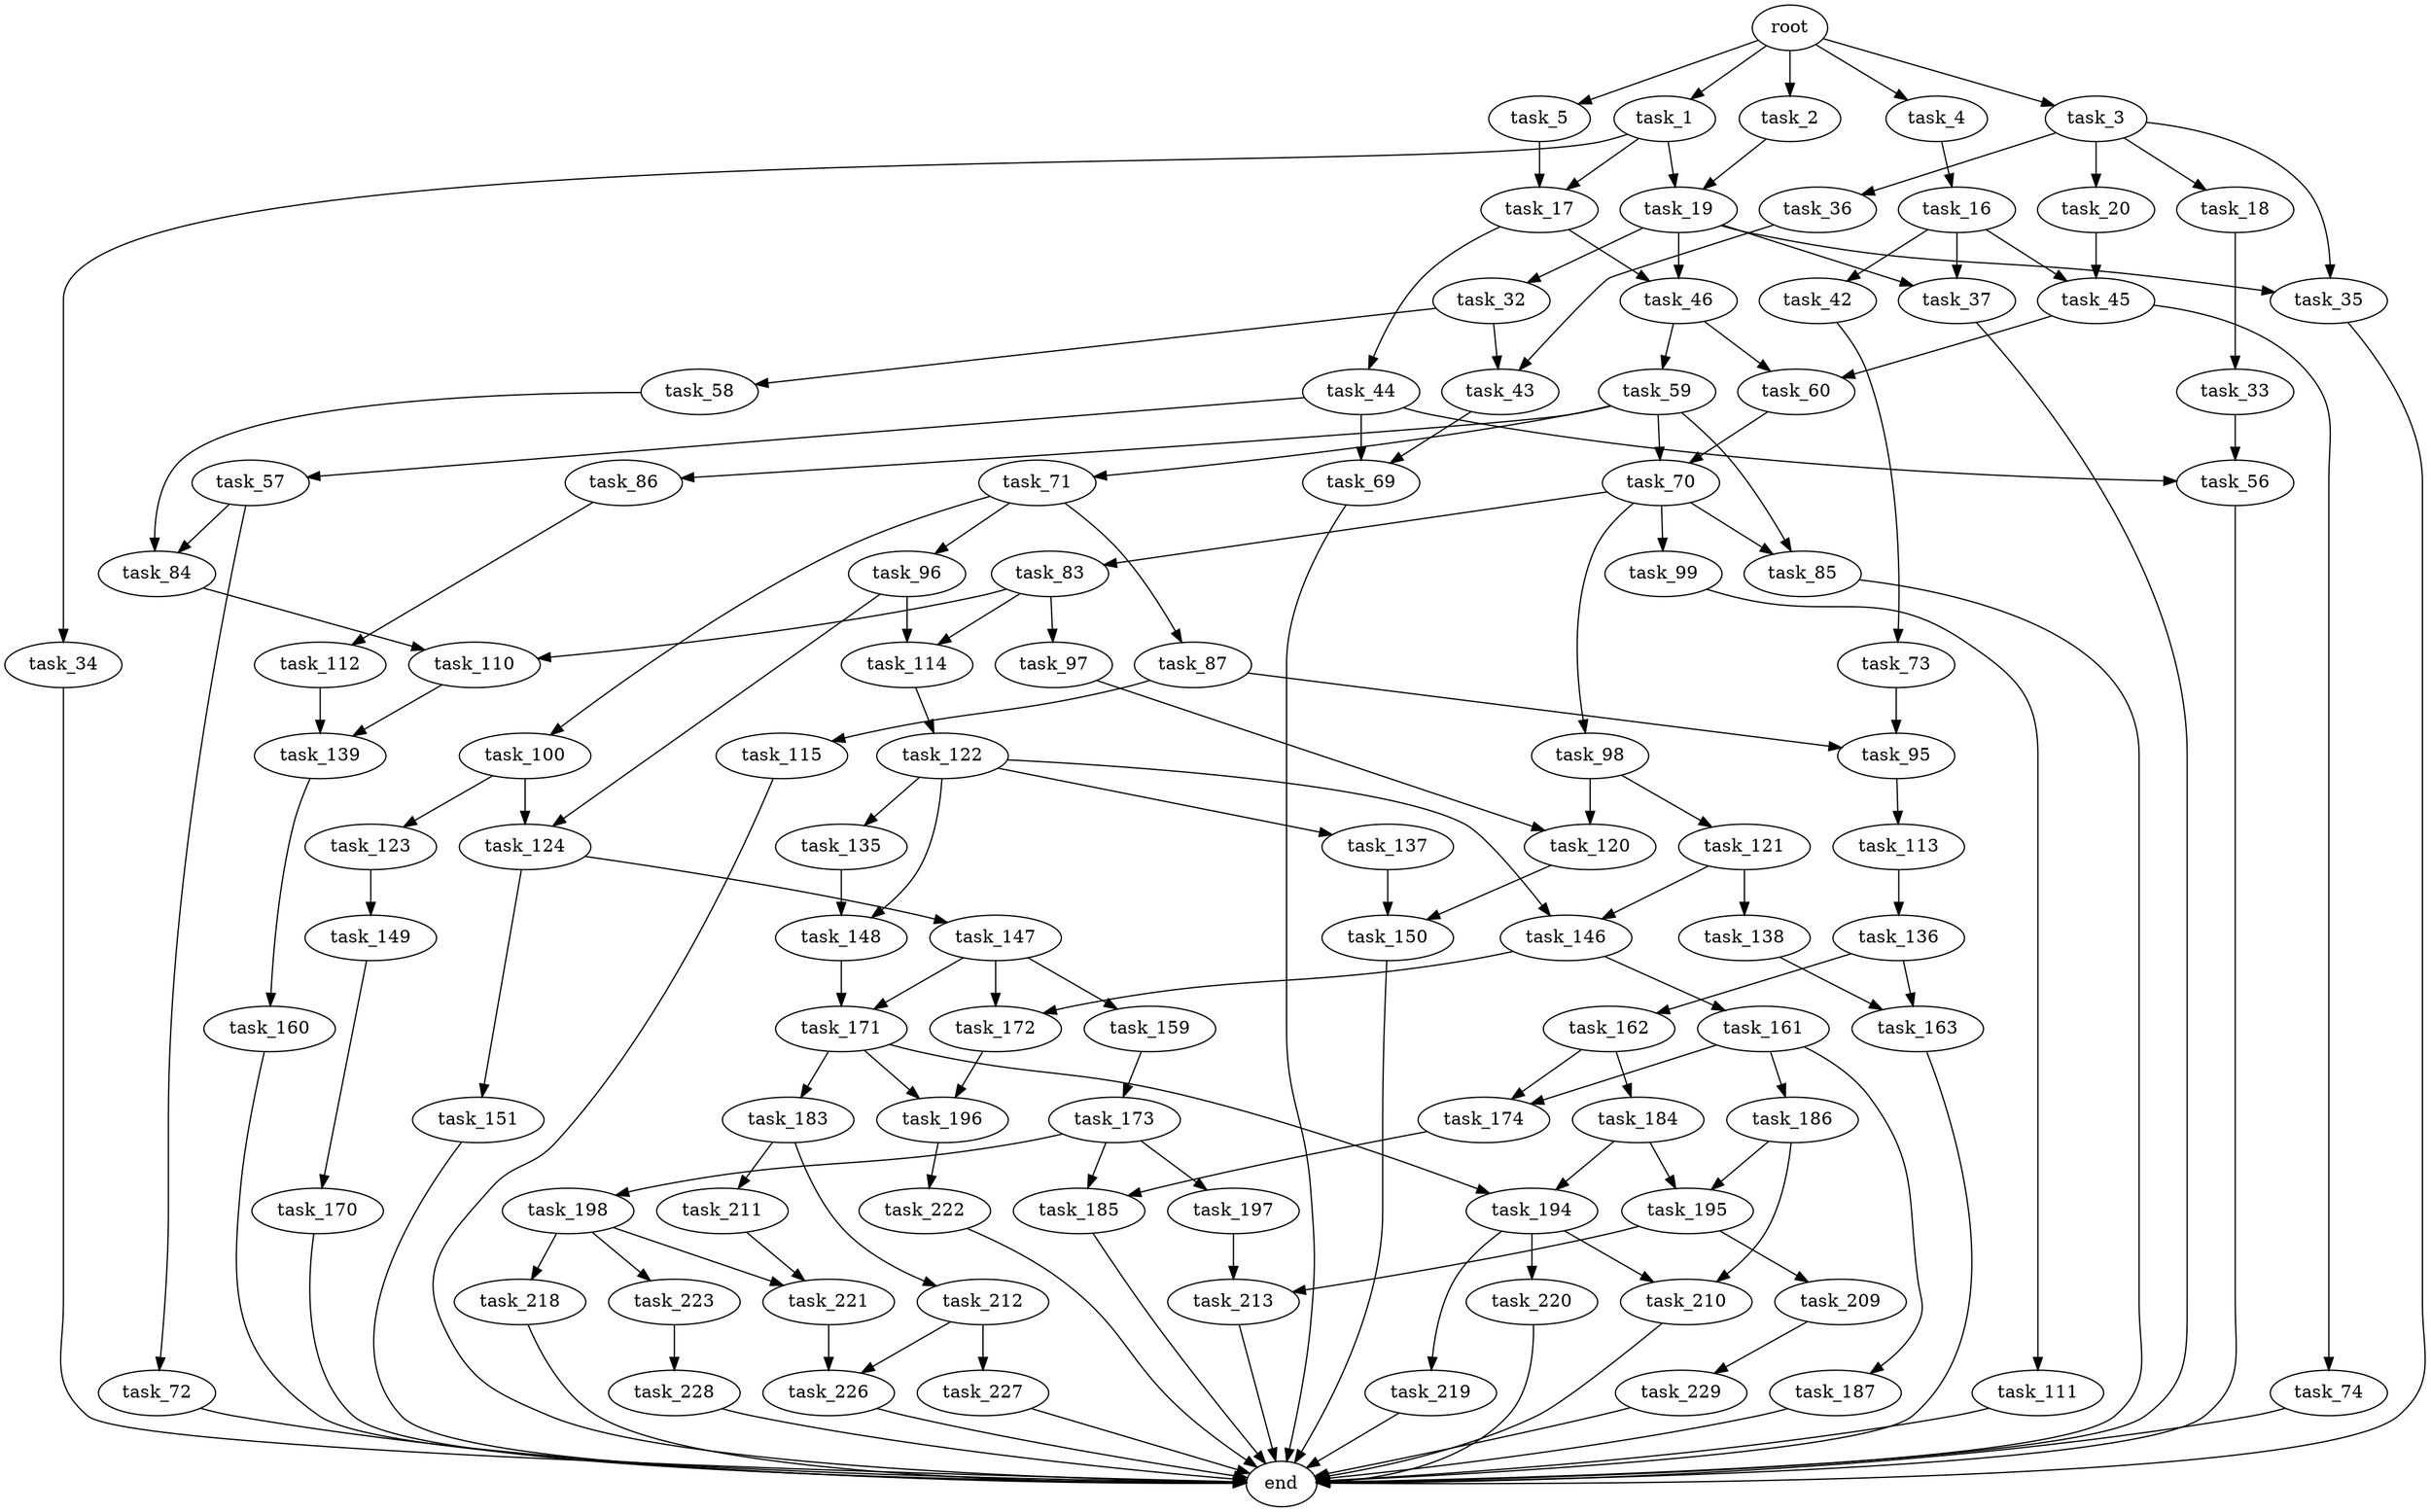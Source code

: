 digraph G {
  root [size="0.000000"];
  task_1 [size="103635035221.000000"];
  task_2 [size="27686147436.000000"];
  task_3 [size="841416333517.000000"];
  task_4 [size="12945138112.000000"];
  task_5 [size="8415496576.000000"];
  task_17 [size="404642041.000000"];
  task_19 [size="13579502519.000000"];
  task_34 [size="28991029248.000000"];
  task_18 [size="13100808658.000000"];
  task_20 [size="968754650558.000000"];
  task_35 [size="173521563120.000000"];
  task_36 [size="549755813888.000000"];
  task_16 [size="41047936469.000000"];
  task_37 [size="385330716910.000000"];
  task_42 [size="368293445632.000000"];
  task_45 [size="213576198326.000000"];
  task_44 [size="68719476736.000000"];
  task_46 [size="8589934592.000000"];
  task_33 [size="134217728000.000000"];
  task_32 [size="318623195904.000000"];
  task_43 [size="34511821966.000000"];
  task_58 [size="113075519342.000000"];
  task_56 [size="14082632691.000000"];
  end [size="0.000000"];
  task_73 [size="66367370547.000000"];
  task_69 [size="22458236854.000000"];
  task_57 [size="193956010450.000000"];
  task_60 [size="549755813888.000000"];
  task_74 [size="8589934592.000000"];
  task_59 [size="45413882833.000000"];
  task_72 [size="368293445632.000000"];
  task_84 [size="1073741824000.000000"];
  task_70 [size="308256178946.000000"];
  task_71 [size="138818988696.000000"];
  task_85 [size="16267628068.000000"];
  task_86 [size="3000658778.000000"];
  task_83 [size="4476266610.000000"];
  task_98 [size="1729532376.000000"];
  task_99 [size="134217728000.000000"];
  task_87 [size="11689826040.000000"];
  task_96 [size="368293445632.000000"];
  task_100 [size="368293445632.000000"];
  task_95 [size="1055688593801.000000"];
  task_97 [size="25212340898.000000"];
  task_110 [size="11090378733.000000"];
  task_114 [size="62788340213.000000"];
  task_112 [size="1093266055422.000000"];
  task_115 [size="647562273507.000000"];
  task_113 [size="8728258877.000000"];
  task_124 [size="699637223521.000000"];
  task_120 [size="5153422555.000000"];
  task_121 [size="134217728000.000000"];
  task_111 [size="368293445632.000000"];
  task_123 [size="81993218173.000000"];
  task_139 [size="28991029248.000000"];
  task_136 [size="152571645012.000000"];
  task_122 [size="782757789696.000000"];
  task_150 [size="470752160892.000000"];
  task_138 [size="17929878666.000000"];
  task_146 [size="643871782813.000000"];
  task_135 [size="282919134742.000000"];
  task_137 [size="41958515184.000000"];
  task_148 [size="26005192350.000000"];
  task_149 [size="8589934592.000000"];
  task_147 [size="8589934592.000000"];
  task_151 [size="8589934592.000000"];
  task_162 [size="68719476736.000000"];
  task_163 [size="8589934592.000000"];
  task_160 [size="110698406614.000000"];
  task_161 [size="625447570070.000000"];
  task_172 [size="4603836666.000000"];
  task_159 [size="368293445632.000000"];
  task_171 [size="20358977910.000000"];
  task_170 [size="368293445632.000000"];
  task_173 [size="11953824757.000000"];
  task_174 [size="368293445632.000000"];
  task_186 [size="549755813888.000000"];
  task_187 [size="38805055499.000000"];
  task_184 [size="519392158480.000000"];
  task_183 [size="286099127.000000"];
  task_194 [size="38622378127.000000"];
  task_196 [size="87427487405.000000"];
  task_185 [size="685369216.000000"];
  task_197 [size="367308532464.000000"];
  task_198 [size="35640826766.000000"];
  task_211 [size="356228737281.000000"];
  task_212 [size="471191475404.000000"];
  task_195 [size="762190341380.000000"];
  task_210 [size="782757789696.000000"];
  task_219 [size="186673918392.000000"];
  task_220 [size="162466167300.000000"];
  task_209 [size="1892163260.000000"];
  task_213 [size="28991029248.000000"];
  task_222 [size="489939667048.000000"];
  task_218 [size="28991029248.000000"];
  task_221 [size="24042760919.000000"];
  task_223 [size="549755813888.000000"];
  task_229 [size="71884641337.000000"];
  task_226 [size="77990028889.000000"];
  task_227 [size="108651486744.000000"];
  task_228 [size="2140590989.000000"];

  root -> task_1 [size="1.000000"];
  root -> task_2 [size="1.000000"];
  root -> task_3 [size="1.000000"];
  root -> task_4 [size="1.000000"];
  root -> task_5 [size="1.000000"];
  task_1 -> task_17 [size="75497472.000000"];
  task_1 -> task_19 [size="75497472.000000"];
  task_1 -> task_34 [size="75497472.000000"];
  task_2 -> task_19 [size="134217728.000000"];
  task_3 -> task_18 [size="838860800.000000"];
  task_3 -> task_20 [size="838860800.000000"];
  task_3 -> task_35 [size="838860800.000000"];
  task_3 -> task_36 [size="838860800.000000"];
  task_4 -> task_16 [size="536870912.000000"];
  task_5 -> task_17 [size="536870912.000000"];
  task_17 -> task_44 [size="33554432.000000"];
  task_17 -> task_46 [size="33554432.000000"];
  task_19 -> task_32 [size="411041792.000000"];
  task_19 -> task_35 [size="411041792.000000"];
  task_19 -> task_37 [size="411041792.000000"];
  task_19 -> task_46 [size="411041792.000000"];
  task_34 -> end [size="1.000000"];
  task_18 -> task_33 [size="209715200.000000"];
  task_20 -> task_45 [size="838860800.000000"];
  task_35 -> end [size="1.000000"];
  task_36 -> task_43 [size="536870912.000000"];
  task_16 -> task_37 [size="75497472.000000"];
  task_16 -> task_42 [size="75497472.000000"];
  task_16 -> task_45 [size="75497472.000000"];
  task_37 -> end [size="1.000000"];
  task_42 -> task_73 [size="411041792.000000"];
  task_45 -> task_60 [size="679477248.000000"];
  task_45 -> task_74 [size="679477248.000000"];
  task_44 -> task_56 [size="134217728.000000"];
  task_44 -> task_57 [size="134217728.000000"];
  task_44 -> task_69 [size="134217728.000000"];
  task_46 -> task_59 [size="33554432.000000"];
  task_46 -> task_60 [size="33554432.000000"];
  task_33 -> task_56 [size="209715200.000000"];
  task_32 -> task_43 [size="536870912.000000"];
  task_32 -> task_58 [size="536870912.000000"];
  task_43 -> task_69 [size="33554432.000000"];
  task_58 -> task_84 [size="411041792.000000"];
  task_56 -> end [size="1.000000"];
  task_73 -> task_95 [size="75497472.000000"];
  task_69 -> end [size="1.000000"];
  task_57 -> task_72 [size="411041792.000000"];
  task_57 -> task_84 [size="411041792.000000"];
  task_60 -> task_70 [size="536870912.000000"];
  task_74 -> end [size="1.000000"];
  task_59 -> task_70 [size="75497472.000000"];
  task_59 -> task_71 [size="75497472.000000"];
  task_59 -> task_85 [size="75497472.000000"];
  task_59 -> task_86 [size="75497472.000000"];
  task_72 -> end [size="1.000000"];
  task_84 -> task_110 [size="838860800.000000"];
  task_70 -> task_83 [size="301989888.000000"];
  task_70 -> task_85 [size="301989888.000000"];
  task_70 -> task_98 [size="301989888.000000"];
  task_70 -> task_99 [size="301989888.000000"];
  task_71 -> task_87 [size="134217728.000000"];
  task_71 -> task_96 [size="134217728.000000"];
  task_71 -> task_100 [size="134217728.000000"];
  task_85 -> end [size="1.000000"];
  task_86 -> task_112 [size="75497472.000000"];
  task_83 -> task_97 [size="536870912.000000"];
  task_83 -> task_110 [size="536870912.000000"];
  task_83 -> task_114 [size="536870912.000000"];
  task_98 -> task_120 [size="75497472.000000"];
  task_98 -> task_121 [size="75497472.000000"];
  task_99 -> task_111 [size="209715200.000000"];
  task_87 -> task_95 [size="301989888.000000"];
  task_87 -> task_115 [size="301989888.000000"];
  task_96 -> task_114 [size="411041792.000000"];
  task_96 -> task_124 [size="411041792.000000"];
  task_100 -> task_123 [size="411041792.000000"];
  task_100 -> task_124 [size="411041792.000000"];
  task_95 -> task_113 [size="838860800.000000"];
  task_97 -> task_120 [size="679477248.000000"];
  task_110 -> task_139 [size="679477248.000000"];
  task_114 -> task_122 [size="209715200.000000"];
  task_112 -> task_139 [size="679477248.000000"];
  task_115 -> end [size="1.000000"];
  task_113 -> task_136 [size="679477248.000000"];
  task_124 -> task_147 [size="838860800.000000"];
  task_124 -> task_151 [size="838860800.000000"];
  task_120 -> task_150 [size="134217728.000000"];
  task_121 -> task_138 [size="209715200.000000"];
  task_121 -> task_146 [size="209715200.000000"];
  task_111 -> end [size="1.000000"];
  task_123 -> task_149 [size="209715200.000000"];
  task_139 -> task_160 [size="75497472.000000"];
  task_136 -> task_162 [size="134217728.000000"];
  task_136 -> task_163 [size="134217728.000000"];
  task_122 -> task_135 [size="679477248.000000"];
  task_122 -> task_137 [size="679477248.000000"];
  task_122 -> task_146 [size="679477248.000000"];
  task_122 -> task_148 [size="679477248.000000"];
  task_150 -> end [size="1.000000"];
  task_138 -> task_163 [size="301989888.000000"];
  task_146 -> task_161 [size="679477248.000000"];
  task_146 -> task_172 [size="679477248.000000"];
  task_135 -> task_148 [size="209715200.000000"];
  task_137 -> task_150 [size="838860800.000000"];
  task_148 -> task_171 [size="536870912.000000"];
  task_149 -> task_170 [size="33554432.000000"];
  task_147 -> task_159 [size="33554432.000000"];
  task_147 -> task_171 [size="33554432.000000"];
  task_147 -> task_172 [size="33554432.000000"];
  task_151 -> end [size="1.000000"];
  task_162 -> task_174 [size="134217728.000000"];
  task_162 -> task_184 [size="134217728.000000"];
  task_163 -> end [size="1.000000"];
  task_160 -> end [size="1.000000"];
  task_161 -> task_174 [size="838860800.000000"];
  task_161 -> task_186 [size="838860800.000000"];
  task_161 -> task_187 [size="838860800.000000"];
  task_172 -> task_196 [size="75497472.000000"];
  task_159 -> task_173 [size="411041792.000000"];
  task_171 -> task_183 [size="411041792.000000"];
  task_171 -> task_194 [size="411041792.000000"];
  task_171 -> task_196 [size="411041792.000000"];
  task_170 -> end [size="1.000000"];
  task_173 -> task_185 [size="209715200.000000"];
  task_173 -> task_197 [size="209715200.000000"];
  task_173 -> task_198 [size="209715200.000000"];
  task_174 -> task_185 [size="411041792.000000"];
  task_186 -> task_195 [size="536870912.000000"];
  task_186 -> task_210 [size="536870912.000000"];
  task_187 -> end [size="1.000000"];
  task_184 -> task_194 [size="536870912.000000"];
  task_184 -> task_195 [size="536870912.000000"];
  task_183 -> task_211 [size="33554432.000000"];
  task_183 -> task_212 [size="33554432.000000"];
  task_194 -> task_210 [size="33554432.000000"];
  task_194 -> task_219 [size="33554432.000000"];
  task_194 -> task_220 [size="33554432.000000"];
  task_196 -> task_222 [size="75497472.000000"];
  task_185 -> end [size="1.000000"];
  task_197 -> task_213 [size="679477248.000000"];
  task_198 -> task_218 [size="33554432.000000"];
  task_198 -> task_221 [size="33554432.000000"];
  task_198 -> task_223 [size="33554432.000000"];
  task_211 -> task_221 [size="301989888.000000"];
  task_212 -> task_226 [size="536870912.000000"];
  task_212 -> task_227 [size="536870912.000000"];
  task_195 -> task_209 [size="536870912.000000"];
  task_195 -> task_213 [size="536870912.000000"];
  task_210 -> end [size="1.000000"];
  task_219 -> end [size="1.000000"];
  task_220 -> end [size="1.000000"];
  task_209 -> task_229 [size="134217728.000000"];
  task_213 -> end [size="1.000000"];
  task_222 -> end [size="1.000000"];
  task_218 -> end [size="1.000000"];
  task_221 -> task_226 [size="411041792.000000"];
  task_223 -> task_228 [size="536870912.000000"];
  task_229 -> end [size="1.000000"];
  task_226 -> end [size="1.000000"];
  task_227 -> end [size="1.000000"];
  task_228 -> end [size="1.000000"];
}
